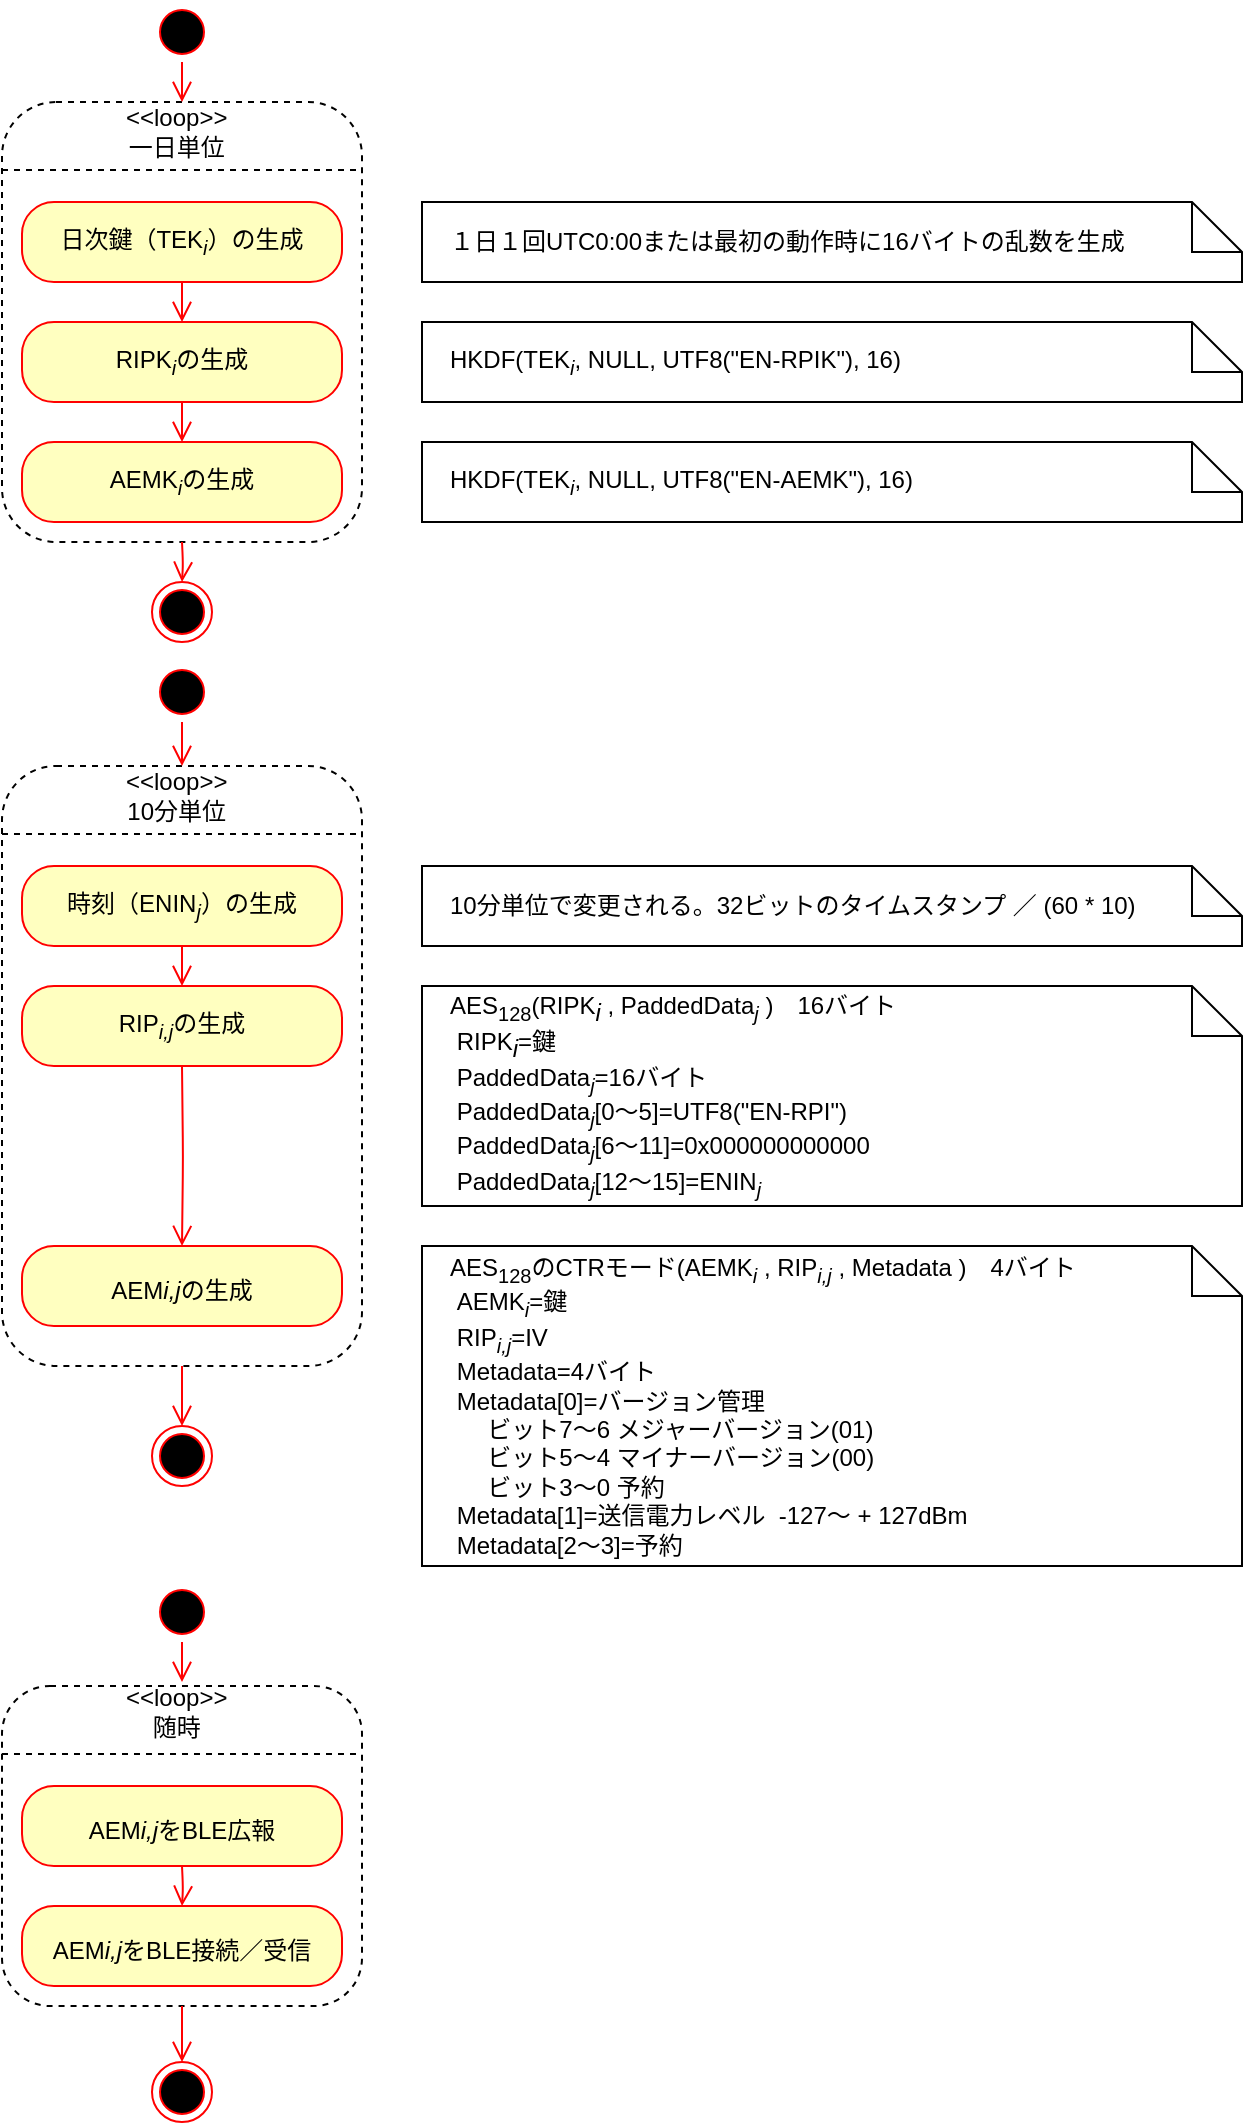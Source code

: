 <mxfile version="13.10.0" type="embed">
    <diagram id="DdJUL3M6DKNvmyCcEmsZ" name="ページ1">
        <mxGraphModel dx="1118" dy="790" grid="1" gridSize="10" guides="1" tooltips="1" connect="1" arrows="1" fold="1" page="1" pageScale="1" pageWidth="827" pageHeight="1169" math="0" shadow="0">
            <root>
                <mxCell id="0"/>
                <mxCell id="1" parent="0"/>
                <mxCell id="50" value="" style="rounded=1;whiteSpace=wrap;html=1;labelBackgroundColor=none;fontColor=#FFFFFF;align=left;fillColor=none;dashed=1;" parent="1" vertex="1">
                    <mxGeometry x="40" y="70" width="180" height="220" as="geometry"/>
                </mxCell>
                <mxCell id="39" value="" style="rounded=1;whiteSpace=wrap;html=1;labelBackgroundColor=none;fontColor=#FFFFFF;align=left;fillColor=none;dashed=1;" parent="1" vertex="1">
                    <mxGeometry x="40" y="402" width="180" height="300" as="geometry"/>
                </mxCell>
                <mxCell id="45" value="" style="rounded=1;whiteSpace=wrap;html=1;labelBackgroundColor=none;fontColor=#FFFFFF;align=left;fillColor=none;dashed=1;" parent="1" vertex="1">
                    <mxGeometry x="40" y="862" width="180" height="160" as="geometry"/>
                </mxCell>
                <mxCell id="2" value="" style="ellipse;html=1;shape=startState;fillColor=#000000;strokeColor=#ff0000;" parent="1" vertex="1">
                    <mxGeometry x="115" y="20" width="30" height="30" as="geometry"/>
                </mxCell>
                <mxCell id="3" value="" style="edgeStyle=orthogonalEdgeStyle;html=1;verticalAlign=bottom;endArrow=open;endSize=8;strokeColor=#ff0000;entryX=0.5;entryY=0;entryDx=0;entryDy=0;exitX=0.5;exitY=1;exitDx=0;exitDy=0;" parent="1" source="2" target="52" edge="1">
                    <mxGeometry relative="1" as="geometry">
                        <mxPoint x="135" y="120" as="targetPoint"/>
                        <mxPoint x="130" y="90" as="sourcePoint"/>
                    </mxGeometry>
                </mxCell>
                <mxCell id="4" value="日次鍵（TEK&lt;i&gt;&lt;sub&gt;i&lt;/sub&gt;&lt;/i&gt;）の生成" style="rounded=1;whiteSpace=wrap;html=1;arcSize=40;fontColor=#000000;fillColor=#ffffc0;strokeColor=#ff0000;" parent="1" vertex="1">
                    <mxGeometry x="50" y="120" width="160" height="40" as="geometry"/>
                </mxCell>
                <mxCell id="5" value="" style="edgeStyle=orthogonalEdgeStyle;html=1;verticalAlign=bottom;endArrow=open;endSize=8;strokeColor=#ff0000;entryX=0.5;entryY=0;entryDx=0;entryDy=0;" parent="1" source="4" target="9" edge="1">
                    <mxGeometry relative="1" as="geometry">
                        <mxPoint x="130" y="220" as="targetPoint"/>
                    </mxGeometry>
                </mxCell>
                <mxCell id="6" value="時刻（ENIN&lt;i&gt;&lt;sub&gt;j&lt;/sub&gt;&lt;/i&gt;）の生成" style="rounded=1;whiteSpace=wrap;html=1;arcSize=40;fontColor=#000000;fillColor=#ffffc0;strokeColor=#ff0000;" parent="1" vertex="1">
                    <mxGeometry x="50" y="452" width="160" height="40" as="geometry"/>
                </mxCell>
                <mxCell id="7" value="　１日１回UTC0:00または最初の動作時に16バイトの乱数を生成" style="shape=note2;boundedLbl=1;whiteSpace=wrap;html=1;size=25;verticalAlign=middle;align=left;labelBackgroundColor=none;fontColor=#000000;fillColor=none;" parent="1" vertex="1">
                    <mxGeometry x="250" y="120" width="410" height="40" as="geometry"/>
                </mxCell>
                <mxCell id="8" value="　10分単位で変更される。32ビットのタイムスタンプ ／ (60 * 10)" style="shape=note2;boundedLbl=1;whiteSpace=wrap;html=1;size=25;verticalAlign=middle;align=left;labelBackgroundColor=none;fontColor=#000000;fillColor=none;" parent="1" vertex="1">
                    <mxGeometry x="250" y="452" width="410" height="40" as="geometry"/>
                </mxCell>
                <mxCell id="9" value="RIPK&lt;i&gt;&lt;sub&gt;i&lt;/sub&gt;&lt;/i&gt;の生成" style="rounded=1;whiteSpace=wrap;html=1;arcSize=40;fontColor=#000000;fillColor=#ffffc0;strokeColor=#ff0000;" parent="1" vertex="1">
                    <mxGeometry x="50" y="180" width="160" height="40" as="geometry"/>
                </mxCell>
                <mxCell id="10" value="　HKDF(TEK&lt;i&gt;&lt;sub&gt;i&lt;/sub&gt;&lt;/i&gt;, NULL, UTF8(&quot;EN-RPIK&quot;), 16)" style="shape=note2;boundedLbl=1;whiteSpace=wrap;html=1;size=25;verticalAlign=middle;align=left;labelBackgroundColor=none;fontColor=#000000;fillColor=none;" parent="1" vertex="1">
                    <mxGeometry x="250" y="180" width="410" height="40" as="geometry"/>
                </mxCell>
                <mxCell id="11" value="RIP&lt;i&gt;&lt;sub&gt;i,j&lt;/sub&gt;&lt;/i&gt;の生成" style="rounded=1;whiteSpace=wrap;html=1;arcSize=40;fontColor=#000000;fillColor=#ffffc0;strokeColor=#ff0000;" parent="1" vertex="1">
                    <mxGeometry x="50" y="512" width="160" height="40" as="geometry"/>
                </mxCell>
                <mxCell id="12" value="　AES&lt;sub&gt;128&lt;/sub&gt;(RIPK&lt;i style=&quot;vertical-align: sub&quot;&gt;i&lt;/i&gt;&amp;nbsp;,&amp;nbsp;PaddedData&lt;sub&gt;&lt;i&gt;j&lt;/i&gt;&lt;/sub&gt;&amp;nbsp;)　16バイト&lt;br&gt;　&amp;nbsp;RIPK&lt;i style=&quot;vertical-align: sub&quot;&gt;i&lt;/i&gt;=鍵 &lt;br&gt;　 PaddedData&lt;sub style=&quot;font-style: italic&quot;&gt;j&lt;/sub&gt;=16バイト&lt;br&gt;　 PaddedData&lt;sub style=&quot;font-style: italic&quot;&gt;j&lt;/sub&gt;[0～5]=UTF8(&quot;EN-RPI&quot;)&lt;br&gt;　 PaddedData&lt;sub style=&quot;font-style: italic&quot;&gt;j&lt;/sub&gt;[6～11]=0x000000000000&lt;br&gt;　 PaddedData&lt;sub style=&quot;font-style: italic&quot;&gt;j&lt;/sub&gt;[12～15]=&lt;font&gt;&lt;span style=&quot;text-align: center&quot;&gt;ENIN&lt;/span&gt;&lt;i style=&quot;text-align: center&quot;&gt;&lt;sub&gt;j&lt;/sub&gt;&lt;/i&gt;&lt;/font&gt;" style="shape=note2;boundedLbl=1;whiteSpace=wrap;html=1;size=25;verticalAlign=middle;align=left;labelBackgroundColor=none;fontColor=#000000;fillColor=none;" parent="1" vertex="1">
                    <mxGeometry x="250" y="512" width="410" height="110" as="geometry"/>
                </mxCell>
                <mxCell id="13" value="AEMK&lt;i&gt;&lt;sub&gt;i&lt;/sub&gt;&lt;/i&gt;の生成" style="rounded=1;whiteSpace=wrap;html=1;arcSize=40;fontColor=#000000;fillColor=#ffffc0;strokeColor=#ff0000;" parent="1" vertex="1">
                    <mxGeometry x="50" y="240" width="160" height="40" as="geometry"/>
                </mxCell>
                <mxCell id="14" value="　HKDF(TEK&lt;i&gt;&lt;sub&gt;i&lt;/sub&gt;&lt;/i&gt;, NULL, UTF8(&quot;EN-AEMK&quot;), 16)" style="shape=note2;boundedLbl=1;whiteSpace=wrap;html=1;size=25;verticalAlign=middle;align=left;labelBackgroundColor=none;fontColor=#000000;fillColor=none;" parent="1" vertex="1">
                    <mxGeometry x="250" y="240" width="410" height="40" as="geometry"/>
                </mxCell>
                <mxCell id="15" value="&lt;span style=&quot;vertical-align: sub ; font-size: 12px&quot;&gt;AEM&lt;/span&gt;&lt;i style=&quot;vertical-align: sub&quot;&gt;i,j&lt;/i&gt;&lt;span style=&quot;vertical-align: sub&quot;&gt;の生成&lt;/span&gt;" style="rounded=1;whiteSpace=wrap;html=1;arcSize=40;fontColor=#000000;fillColor=#ffffc0;strokeColor=#ff0000;" parent="1" vertex="1">
                    <mxGeometry x="50" y="642" width="160" height="40" as="geometry"/>
                </mxCell>
                <mxCell id="16" value="　AES&lt;sub&gt;128&lt;/sub&gt;のCTRモード(&lt;font&gt;&lt;span style=&quot;text-align: center&quot;&gt;AEMK&lt;/span&gt;&lt;i style=&quot;text-align: center&quot;&gt;&lt;sub&gt;i&lt;/sub&gt;&lt;/i&gt;&lt;/font&gt;&amp;nbsp;,&amp;nbsp;&lt;font&gt;&lt;span style=&quot;text-align: center&quot;&gt;RIP&lt;/span&gt;&lt;i style=&quot;text-align: center&quot;&gt;&lt;sub&gt;i,j&lt;/sub&gt;&lt;/i&gt;&lt;/font&gt;&amp;nbsp;, Metadata )　4バイト&lt;br&gt;　 &lt;span style=&quot;text-align: center&quot;&gt;AEMK&lt;/span&gt;&lt;i style=&quot;text-align: center&quot;&gt;&lt;sub&gt;i&lt;/sub&gt;&lt;/i&gt;=鍵&amp;nbsp;&lt;br&gt;　&amp;nbsp;&lt;span style=&quot;text-align: center&quot;&gt;RIP&lt;/span&gt;&lt;i style=&quot;text-align: center&quot;&gt;&lt;sub&gt;i,j&lt;/sub&gt;&lt;/i&gt;&lt;span&gt;=IV&lt;/span&gt;&lt;br&gt;　 Metadata=4バイト&lt;br&gt;　 Metadata[0]=バージョン管理&lt;br&gt;　 　&amp;nbsp;ビット7～6 メジャーバージョン(01)&lt;br&gt;　 　&amp;nbsp;ビット5～4 マイナーバージョン(00)&lt;br&gt;　 　&amp;nbsp;ビット3～0 予約&lt;br&gt;　 Metadata[1]=&lt;span&gt;&lt;font&gt;送信電力レベル&amp;nbsp;&amp;nbsp;&lt;/font&gt;&lt;/span&gt;&lt;span&gt;&lt;font&gt;-127〜 + 127dBm&lt;br&gt;&lt;/font&gt;&lt;/span&gt;　 Metadata[2～3]=予約&lt;span&gt;&lt;font&gt;&lt;br&gt;&lt;/font&gt;&lt;/span&gt;" style="shape=note2;boundedLbl=1;whiteSpace=wrap;html=1;size=25;verticalAlign=middle;align=left;labelBackgroundColor=none;fontColor=#000000;fillColor=none;" parent="1" vertex="1">
                    <mxGeometry x="250" y="642" width="410" height="160" as="geometry"/>
                </mxCell>
                <mxCell id="17" value="&lt;span style=&quot;vertical-align: sub ; font-size: 12px&quot;&gt;AEM&lt;/span&gt;&lt;i style=&quot;vertical-align: sub&quot;&gt;i,j&lt;/i&gt;&lt;span style=&quot;vertical-align: sub&quot;&gt;をBLE広報&lt;/span&gt;" style="rounded=1;whiteSpace=wrap;html=1;arcSize=40;fontColor=#000000;fillColor=#ffffc0;strokeColor=#ff0000;" parent="1" vertex="1">
                    <mxGeometry x="50" y="912" width="160" height="40" as="geometry"/>
                </mxCell>
                <mxCell id="21" value="" style="ellipse;html=1;shape=endState;fillColor=#000000;strokeColor=#ff0000;labelBackgroundColor=none;fontColor=#FFFFFF;align=left;" parent="1" vertex="1">
                    <mxGeometry x="115" y="1050" width="30" height="30" as="geometry"/>
                </mxCell>
                <mxCell id="22" value="&lt;span style=&quot;vertical-align: sub ; font-size: 12px&quot;&gt;AEM&lt;/span&gt;&lt;i style=&quot;vertical-align: sub&quot;&gt;i,j&lt;/i&gt;&lt;span style=&quot;vertical-align: sub&quot;&gt;をBLE接続／受信&lt;/span&gt;" style="rounded=1;whiteSpace=wrap;html=1;arcSize=40;fontColor=#000000;fillColor=#ffffc0;strokeColor=#ff0000;" parent="1" vertex="1">
                    <mxGeometry x="50" y="972" width="160" height="40" as="geometry"/>
                </mxCell>
                <mxCell id="32" value="" style="edgeStyle=orthogonalEdgeStyle;html=1;verticalAlign=bottom;endArrow=open;endSize=8;strokeColor=#ff0000;exitX=0.5;exitY=1;exitDx=0;exitDy=0;" parent="1" source="9" target="13" edge="1">
                    <mxGeometry relative="1" as="geometry">
                        <mxPoint x="140" y="190" as="targetPoint"/>
                        <mxPoint x="130" y="230" as="sourcePoint"/>
                    </mxGeometry>
                </mxCell>
                <mxCell id="33" value="" style="edgeStyle=orthogonalEdgeStyle;html=1;verticalAlign=bottom;endArrow=open;endSize=8;strokeColor=#ff0000;entryX=0.5;entryY=0;entryDx=0;entryDy=0;" parent="1" edge="1" target="66">
                    <mxGeometry relative="1" as="geometry">
                        <mxPoint x="130" y="300" as="targetPoint"/>
                        <mxPoint x="130" y="290" as="sourcePoint"/>
                    </mxGeometry>
                </mxCell>
                <mxCell id="34" value="" style="edgeStyle=orthogonalEdgeStyle;html=1;verticalAlign=bottom;endArrow=open;endSize=8;strokeColor=#ff0000;exitX=0.5;exitY=1;exitDx=0;exitDy=0;" parent="1" source="6" target="11" edge="1">
                    <mxGeometry relative="1" as="geometry">
                        <mxPoint x="160" y="362" as="targetPoint"/>
                        <mxPoint x="160" y="342" as="sourcePoint"/>
                    </mxGeometry>
                </mxCell>
                <mxCell id="35" value="" style="edgeStyle=orthogonalEdgeStyle;html=1;verticalAlign=bottom;endArrow=open;endSize=8;strokeColor=#ff0000;entryX=0.5;entryY=0;entryDx=0;entryDy=0;" parent="1" target="15" edge="1">
                    <mxGeometry relative="1" as="geometry">
                        <mxPoint x="170" y="372" as="targetPoint"/>
                        <mxPoint x="130" y="552" as="sourcePoint"/>
                    </mxGeometry>
                </mxCell>
                <mxCell id="36" value="" style="edgeStyle=orthogonalEdgeStyle;html=1;verticalAlign=bottom;endArrow=open;endSize=8;strokeColor=#ff0000;exitX=0.5;exitY=1;exitDx=0;exitDy=0;" parent="1" source="39" edge="1">
                    <mxGeometry relative="1" as="geometry">
                        <mxPoint x="130" y="732" as="targetPoint"/>
                        <mxPoint x="130" y="722" as="sourcePoint"/>
                    </mxGeometry>
                </mxCell>
                <mxCell id="37" value="" style="edgeStyle=orthogonalEdgeStyle;html=1;verticalAlign=bottom;endArrow=open;endSize=8;strokeColor=#ff0000;entryX=0.5;entryY=0;entryDx=0;entryDy=0;" parent="1" target="22" edge="1">
                    <mxGeometry relative="1" as="geometry">
                        <mxPoint x="190" y="482" as="targetPoint"/>
                        <mxPoint x="130" y="952" as="sourcePoint"/>
                    </mxGeometry>
                </mxCell>
                <mxCell id="38" value="" style="edgeStyle=orthogonalEdgeStyle;html=1;verticalAlign=bottom;endArrow=open;endSize=8;strokeColor=#ff0000;entryX=0.5;entryY=0;entryDx=0;entryDy=0;exitX=0.5;exitY=1;exitDx=0;exitDy=0;" parent="1" source="45" target="21" edge="1">
                    <mxGeometry relative="1" as="geometry">
                        <mxPoint x="200" y="460" as="targetPoint"/>
                        <mxPoint x="130" y="1030" as="sourcePoint"/>
                    </mxGeometry>
                </mxCell>
                <mxCell id="46" value="" style="line;strokeWidth=1;fillColor=none;align=left;verticalAlign=middle;spacingTop=-1;spacingLeft=3;spacingRight=3;rotatable=0;labelPosition=right;points=[];portConstraint=eastwest;dashed=1;labelBackgroundColor=none;fontColor=#FFFFFF;" parent="1" vertex="1">
                    <mxGeometry x="40" y="892" width="180" height="8" as="geometry"/>
                </mxCell>
                <mxCell id="47" value="&lt;div style=&quot;text-align: center&quot;&gt;&amp;lt;&amp;lt;loop&amp;gt;&amp;gt;&lt;/div&gt;&lt;div style=&quot;text-align: center&quot;&gt;随時&lt;/div&gt;" style="text;whiteSpace=wrap;html=1;labelBackgroundColor=none;fontColor=#000000;verticalAlign=middle;" parent="1" vertex="1">
                    <mxGeometry x="100" y="860" width="60" height="30" as="geometry"/>
                </mxCell>
                <mxCell id="48" value="" style="line;strokeWidth=1;fillColor=none;align=left;verticalAlign=middle;spacingTop=-1;spacingLeft=3;spacingRight=3;rotatable=0;labelPosition=right;points=[];portConstraint=eastwest;dashed=1;labelBackgroundColor=none;fontColor=#FFFFFF;" parent="1" vertex="1">
                    <mxGeometry x="40" y="432" width="180" height="8" as="geometry"/>
                </mxCell>
                <mxCell id="49" value="&lt;div style=&quot;text-align: center&quot;&gt;&amp;lt;&amp;lt;loop&amp;gt;&amp;gt;&lt;/div&gt;&lt;div style=&quot;text-align: center&quot;&gt;10分単位&lt;/div&gt;" style="text;whiteSpace=wrap;html=1;labelBackgroundColor=none;fontColor=#000000;verticalAlign=middle;" parent="1" vertex="1">
                    <mxGeometry x="100" y="402" width="60" height="30" as="geometry"/>
                </mxCell>
                <mxCell id="51" value="" style="line;strokeWidth=1;fillColor=none;align=left;verticalAlign=middle;spacingTop=-1;spacingLeft=3;spacingRight=3;rotatable=0;labelPosition=right;points=[];portConstraint=eastwest;dashed=1;labelBackgroundColor=none;fontColor=#FFFFFF;" parent="1" vertex="1">
                    <mxGeometry x="40" y="100" width="180" height="8" as="geometry"/>
                </mxCell>
                <mxCell id="52" value="&lt;div style=&quot;text-align: center&quot;&gt;&amp;lt;&amp;lt;loop&amp;gt;&amp;gt;&lt;/div&gt;&lt;div style=&quot;text-align: center&quot;&gt;一日単位&lt;/div&gt;" style="text;whiteSpace=wrap;html=1;fontColor=#000000;verticalAlign=middle;" parent="1" vertex="1">
                    <mxGeometry x="100" y="70" width="60" height="30" as="geometry"/>
                </mxCell>
                <mxCell id="59" value="" style="ellipse;html=1;shape=endState;fillColor=#000000;strokeColor=#ff0000;labelBackgroundColor=none;fontColor=#FFFFFF;align=left;" vertex="1" parent="1">
                    <mxGeometry x="115" y="732" width="30" height="30" as="geometry"/>
                </mxCell>
                <mxCell id="62" value="" style="ellipse;html=1;shape=startState;fillColor=#000000;strokeColor=#ff0000;" vertex="1" parent="1">
                    <mxGeometry x="115" y="810" width="30" height="30" as="geometry"/>
                </mxCell>
                <mxCell id="63" value="" style="edgeStyle=orthogonalEdgeStyle;html=1;verticalAlign=bottom;endArrow=open;endSize=8;strokeColor=#ff0000;exitX=0.5;exitY=1;exitDx=0;exitDy=0;" edge="1" source="62" parent="1">
                    <mxGeometry relative="1" as="geometry">
                        <mxPoint x="130" y="860" as="targetPoint"/>
                        <mxPoint x="130" y="850" as="sourcePoint"/>
                    </mxGeometry>
                </mxCell>
                <mxCell id="64" value="" style="ellipse;html=1;shape=startState;fillColor=#000000;strokeColor=#ff0000;" vertex="1" parent="1">
                    <mxGeometry x="115" y="350" width="30" height="30" as="geometry"/>
                </mxCell>
                <mxCell id="65" value="" style="edgeStyle=orthogonalEdgeStyle;html=1;verticalAlign=bottom;endArrow=open;endSize=8;strokeColor=#ff0000;entryX=0.5;entryY=0;entryDx=0;entryDy=0;" edge="1" source="64" parent="1" target="49">
                    <mxGeometry relative="1" as="geometry">
                        <mxPoint x="130" y="440" as="targetPoint"/>
                    </mxGeometry>
                </mxCell>
                <mxCell id="66" value="" style="ellipse;html=1;shape=endState;fillColor=#000000;strokeColor=#ff0000;" vertex="1" parent="1">
                    <mxGeometry x="115" y="310" width="30" height="30" as="geometry"/>
                </mxCell>
            </root>
        </mxGraphModel>
    </diagram>
</mxfile>
